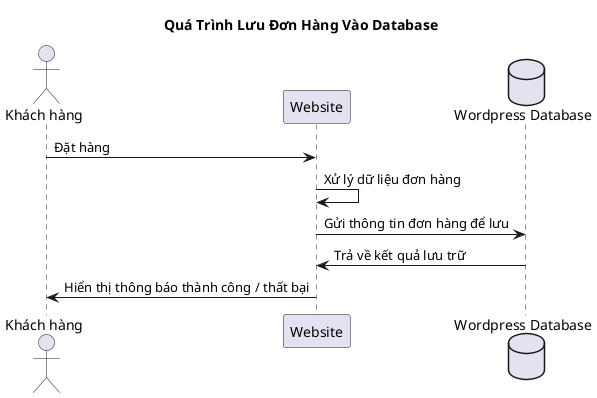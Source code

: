 @startuml
title Quá Trình Lưu Đơn Hàng Vào Database

actor "Khách hàng" as User
participant "Website" as Web
database "Wordpress Database" as DB

User -> Web : Đặt hàng
Web -> Web : Xử lý dữ liệu đơn hàng
Web -> DB : Gửi thông tin đơn hàng để lưu
DB -> Web : Trả về kết quả lưu trữ
Web -> User : Hiển thị thông báo thành công / thất bại

@enduml
